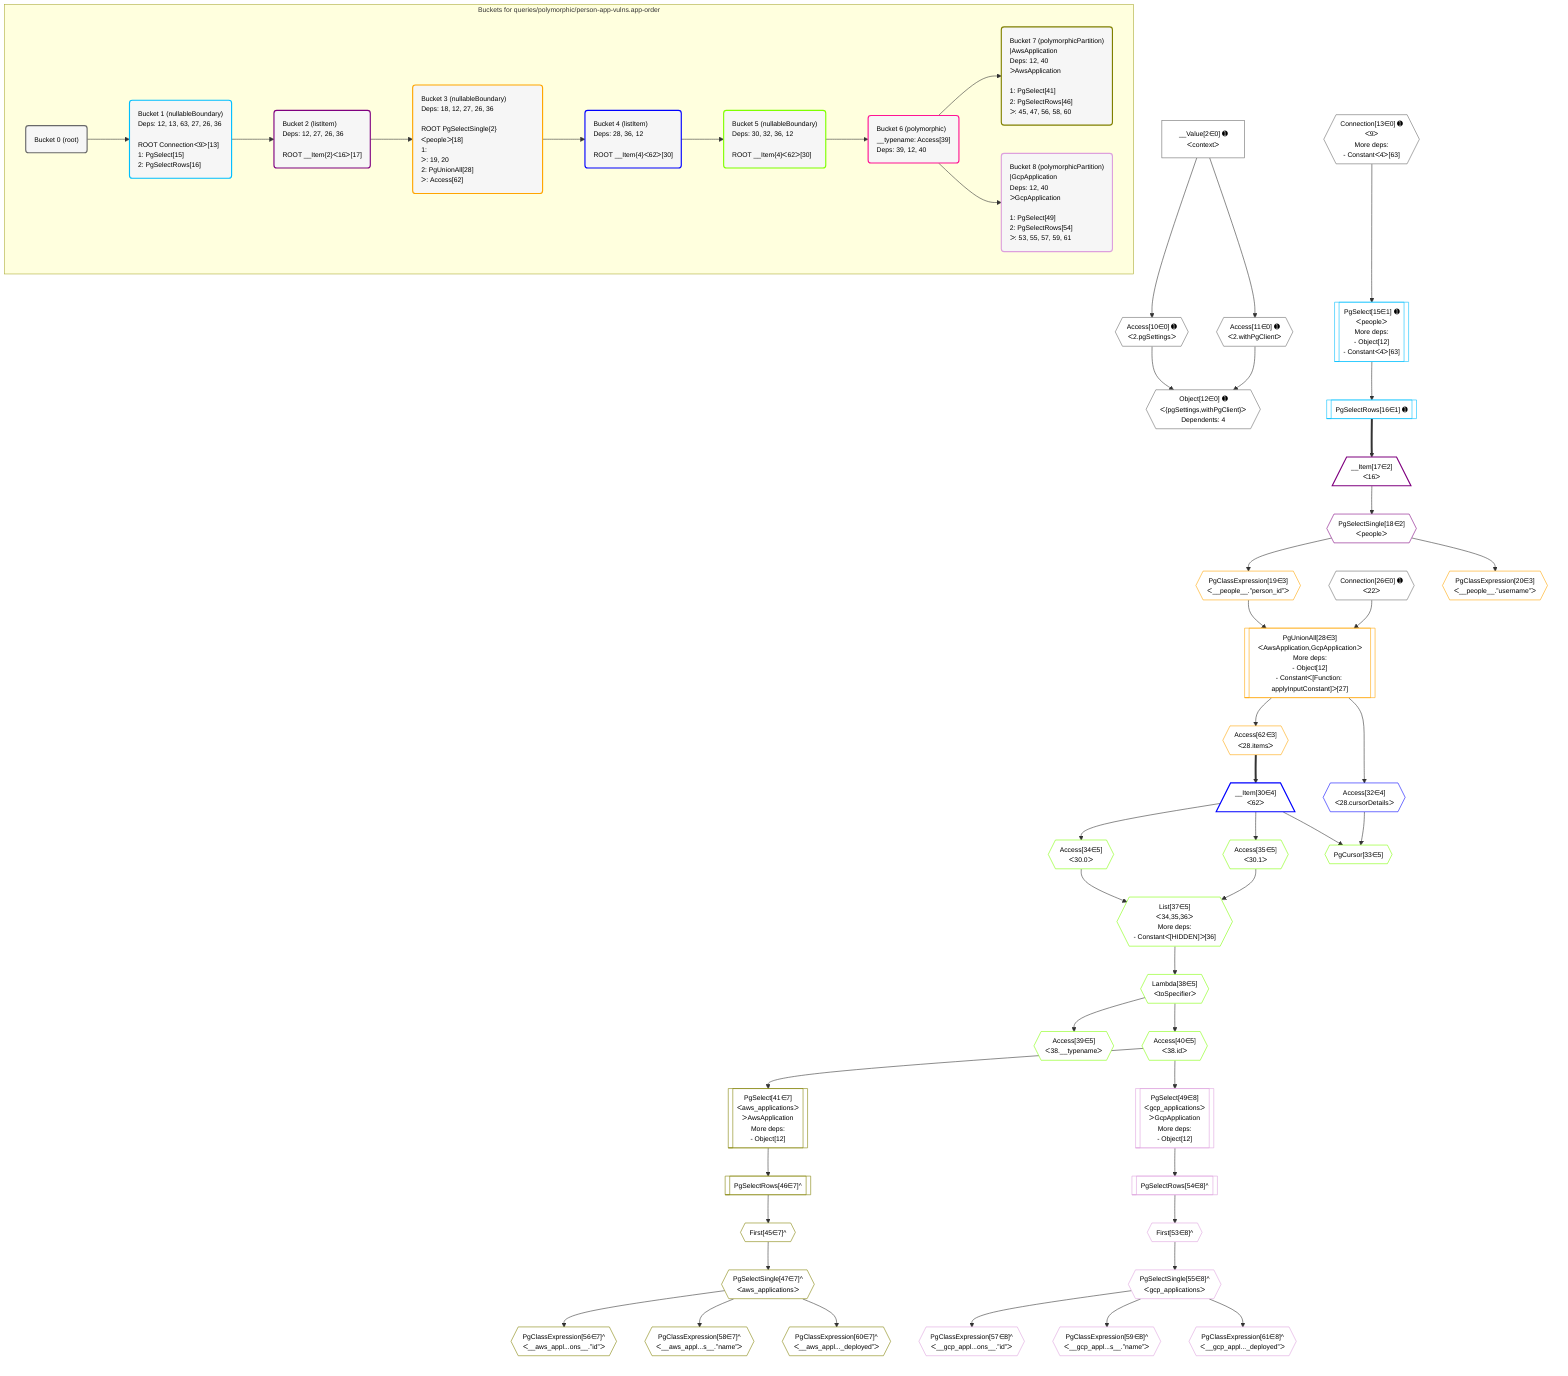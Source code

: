 %%{init: {'themeVariables': { 'fontSize': '12px'}}}%%
graph TD
    classDef path fill:#eee,stroke:#000,color:#000
    classDef plan fill:#fff,stroke-width:1px,color:#000
    classDef itemplan fill:#fff,stroke-width:2px,color:#000
    classDef unbatchedplan fill:#dff,stroke-width:1px,color:#000
    classDef sideeffectplan fill:#fcc,stroke-width:2px,color:#000
    classDef bucket fill:#f6f6f6,color:#000,stroke-width:2px,text-align:left

    subgraph "Buckets for queries/polymorphic/person-app-vulns.app-order"
    Bucket0("Bucket 0 (root)"):::bucket
    Bucket1("Bucket 1 (nullableBoundary)<br />Deps: 12, 13, 63, 27, 26, 36<br /><br />ROOT Connectionᐸ9ᐳ[13]<br />1: PgSelect[15]<br />2: PgSelectRows[16]"):::bucket
    Bucket2("Bucket 2 (listItem)<br />Deps: 12, 27, 26, 36<br /><br />ROOT __Item{2}ᐸ16ᐳ[17]"):::bucket
    Bucket3("Bucket 3 (nullableBoundary)<br />Deps: 18, 12, 27, 26, 36<br /><br />ROOT PgSelectSingle{2}ᐸpeopleᐳ[18]<br />1: <br />ᐳ: 19, 20<br />2: PgUnionAll[28]<br />ᐳ: Access[62]"):::bucket
    Bucket4("Bucket 4 (listItem)<br />Deps: 28, 36, 12<br /><br />ROOT __Item{4}ᐸ62ᐳ[30]"):::bucket
    Bucket5("Bucket 5 (nullableBoundary)<br />Deps: 30, 32, 36, 12<br /><br />ROOT __Item{4}ᐸ62ᐳ[30]"):::bucket
    Bucket6("Bucket 6 (polymorphic)<br />__typename: Access[39]<br />Deps: 39, 12, 40"):::bucket
    Bucket7("Bucket 7 (polymorphicPartition)<br />|AwsApplication<br />Deps: 12, 40<br />ᐳAwsApplication<br /><br />1: PgSelect[41]<br />2: PgSelectRows[46]<br />ᐳ: 45, 47, 56, 58, 60"):::bucket
    Bucket8("Bucket 8 (polymorphicPartition)<br />|GcpApplication<br />Deps: 12, 40<br />ᐳGcpApplication<br /><br />1: PgSelect[49]<br />2: PgSelectRows[54]<br />ᐳ: 53, 55, 57, 59, 61"):::bucket
    end
    Bucket0 --> Bucket1
    Bucket1 --> Bucket2
    Bucket2 --> Bucket3
    Bucket3 --> Bucket4
    Bucket4 --> Bucket5
    Bucket5 --> Bucket6
    Bucket6 --> Bucket7 & Bucket8

    %% plan dependencies
    Object12{{"Object[12∈0] ➊<br />ᐸ{pgSettings,withPgClient}ᐳ<br />Dependents: 4"}}:::plan
    Access10{{"Access[10∈0] ➊<br />ᐸ2.pgSettingsᐳ"}}:::plan
    Access11{{"Access[11∈0] ➊<br />ᐸ2.withPgClientᐳ"}}:::plan
    Access10 & Access11 --> Object12
    __Value2["__Value[2∈0] ➊<br />ᐸcontextᐳ"]:::plan
    __Value2 --> Access10
    __Value2 --> Access11
    Connection13{{"Connection[13∈0] ➊<br />ᐸ9ᐳ<br />More deps:<br />- Constantᐸ4ᐳ[63]"}}:::plan
    Connection26{{"Connection[26∈0] ➊<br />ᐸ22ᐳ"}}:::plan
    PgSelect15[["PgSelect[15∈1] ➊<br />ᐸpeopleᐳ<br />More deps:<br />- Object[12]<br />- Constantᐸ4ᐳ[63]"]]:::plan
    Connection13 --> PgSelect15
    PgSelectRows16[["PgSelectRows[16∈1] ➊"]]:::plan
    PgSelect15 --> PgSelectRows16
    __Item17[/"__Item[17∈2]<br />ᐸ16ᐳ"\]:::itemplan
    PgSelectRows16 ==> __Item17
    PgSelectSingle18{{"PgSelectSingle[18∈2]<br />ᐸpeopleᐳ"}}:::plan
    __Item17 --> PgSelectSingle18
    PgUnionAll28[["PgUnionAll[28∈3]<br />ᐸAwsApplication,GcpApplicationᐳ<br />More deps:<br />- Object[12]<br />- Constantᐸ[Function: applyInputConstant]ᐳ[27]"]]:::plan
    PgClassExpression19{{"PgClassExpression[19∈3]<br />ᐸ__people__.”person_id”ᐳ"}}:::plan
    PgClassExpression19 & Connection26 --> PgUnionAll28
    PgSelectSingle18 --> PgClassExpression19
    PgClassExpression20{{"PgClassExpression[20∈3]<br />ᐸ__people__.”username”ᐳ"}}:::plan
    PgSelectSingle18 --> PgClassExpression20
    Access62{{"Access[62∈3]<br />ᐸ28.itemsᐳ"}}:::plan
    PgUnionAll28 --> Access62
    __Item30[/"__Item[30∈4]<br />ᐸ62ᐳ"\]:::itemplan
    Access62 ==> __Item30
    Access32{{"Access[32∈4]<br />ᐸ28.cursorDetailsᐳ"}}:::plan
    PgUnionAll28 --> Access32
    List37{{"List[37∈5]<br />ᐸ34,35,36ᐳ<br />More deps:<br />- Constantᐸ[HIDDEN]ᐳ[36]"}}:::plan
    Access34{{"Access[34∈5]<br />ᐸ30.0ᐳ"}}:::plan
    Access35{{"Access[35∈5]<br />ᐸ30.1ᐳ"}}:::plan
    Access34 & Access35 --> List37
    PgCursor33{{"PgCursor[33∈5]"}}:::plan
    __Item30 & Access32 --> PgCursor33
    __Item30 --> Access34
    __Item30 --> Access35
    Lambda38{{"Lambda[38∈5]<br />ᐸtoSpecifierᐳ"}}:::plan
    List37 --> Lambda38
    Access39{{"Access[39∈5]<br />ᐸ38.__typenameᐳ"}}:::plan
    Lambda38 --> Access39
    Access40{{"Access[40∈5]<br />ᐸ38.idᐳ"}}:::plan
    Lambda38 --> Access40
    PgSelect41[["PgSelect[41∈7]<br />ᐸaws_applicationsᐳ<br />ᐳAwsApplication<br />More deps:<br />- Object[12]"]]:::plan
    Access40 --> PgSelect41
    First45{{"First[45∈7]^"}}:::plan
    PgSelectRows46[["PgSelectRows[46∈7]^"]]:::plan
    PgSelectRows46 --> First45
    PgSelect41 --> PgSelectRows46
    PgSelectSingle47{{"PgSelectSingle[47∈7]^<br />ᐸaws_applicationsᐳ"}}:::plan
    First45 --> PgSelectSingle47
    PgClassExpression56{{"PgClassExpression[56∈7]^<br />ᐸ__aws_appl...ons__.”id”ᐳ"}}:::plan
    PgSelectSingle47 --> PgClassExpression56
    PgClassExpression58{{"PgClassExpression[58∈7]^<br />ᐸ__aws_appl...s__.”name”ᐳ"}}:::plan
    PgSelectSingle47 --> PgClassExpression58
    PgClassExpression60{{"PgClassExpression[60∈7]^<br />ᐸ__aws_appl..._deployed”ᐳ"}}:::plan
    PgSelectSingle47 --> PgClassExpression60
    PgSelect49[["PgSelect[49∈8]<br />ᐸgcp_applicationsᐳ<br />ᐳGcpApplication<br />More deps:<br />- Object[12]"]]:::plan
    Access40 --> PgSelect49
    First53{{"First[53∈8]^"}}:::plan
    PgSelectRows54[["PgSelectRows[54∈8]^"]]:::plan
    PgSelectRows54 --> First53
    PgSelect49 --> PgSelectRows54
    PgSelectSingle55{{"PgSelectSingle[55∈8]^<br />ᐸgcp_applicationsᐳ"}}:::plan
    First53 --> PgSelectSingle55
    PgClassExpression57{{"PgClassExpression[57∈8]^<br />ᐸ__gcp_appl...ons__.”id”ᐳ"}}:::plan
    PgSelectSingle55 --> PgClassExpression57
    PgClassExpression59{{"PgClassExpression[59∈8]^<br />ᐸ__gcp_appl...s__.”name”ᐳ"}}:::plan
    PgSelectSingle55 --> PgClassExpression59
    PgClassExpression61{{"PgClassExpression[61∈8]^<br />ᐸ__gcp_appl..._deployed”ᐳ"}}:::plan
    PgSelectSingle55 --> PgClassExpression61

    %% define steps
    classDef bucket0 stroke:#696969
    class Bucket0,__Value2,Access10,Access11,Object12,Connection13,Connection26 bucket0
    classDef bucket1 stroke:#00bfff
    class Bucket1,PgSelect15,PgSelectRows16 bucket1
    classDef bucket2 stroke:#7f007f
    class Bucket2,__Item17,PgSelectSingle18 bucket2
    classDef bucket3 stroke:#ffa500
    class Bucket3,PgClassExpression19,PgClassExpression20,PgUnionAll28,Access62 bucket3
    classDef bucket4 stroke:#0000ff
    class Bucket4,__Item30,Access32 bucket4
    classDef bucket5 stroke:#7fff00
    class Bucket5,PgCursor33,Access34,Access35,List37,Lambda38,Access39,Access40 bucket5
    classDef bucket6 stroke:#ff1493
    class Bucket6 bucket6
    classDef bucket7 stroke:#808000
    class Bucket7,PgSelect41,First45,PgSelectRows46,PgSelectSingle47,PgClassExpression56,PgClassExpression58,PgClassExpression60 bucket7
    classDef bucket8 stroke:#dda0dd
    class Bucket8,PgSelect49,First53,PgSelectRows54,PgSelectSingle55,PgClassExpression57,PgClassExpression59,PgClassExpression61 bucket8